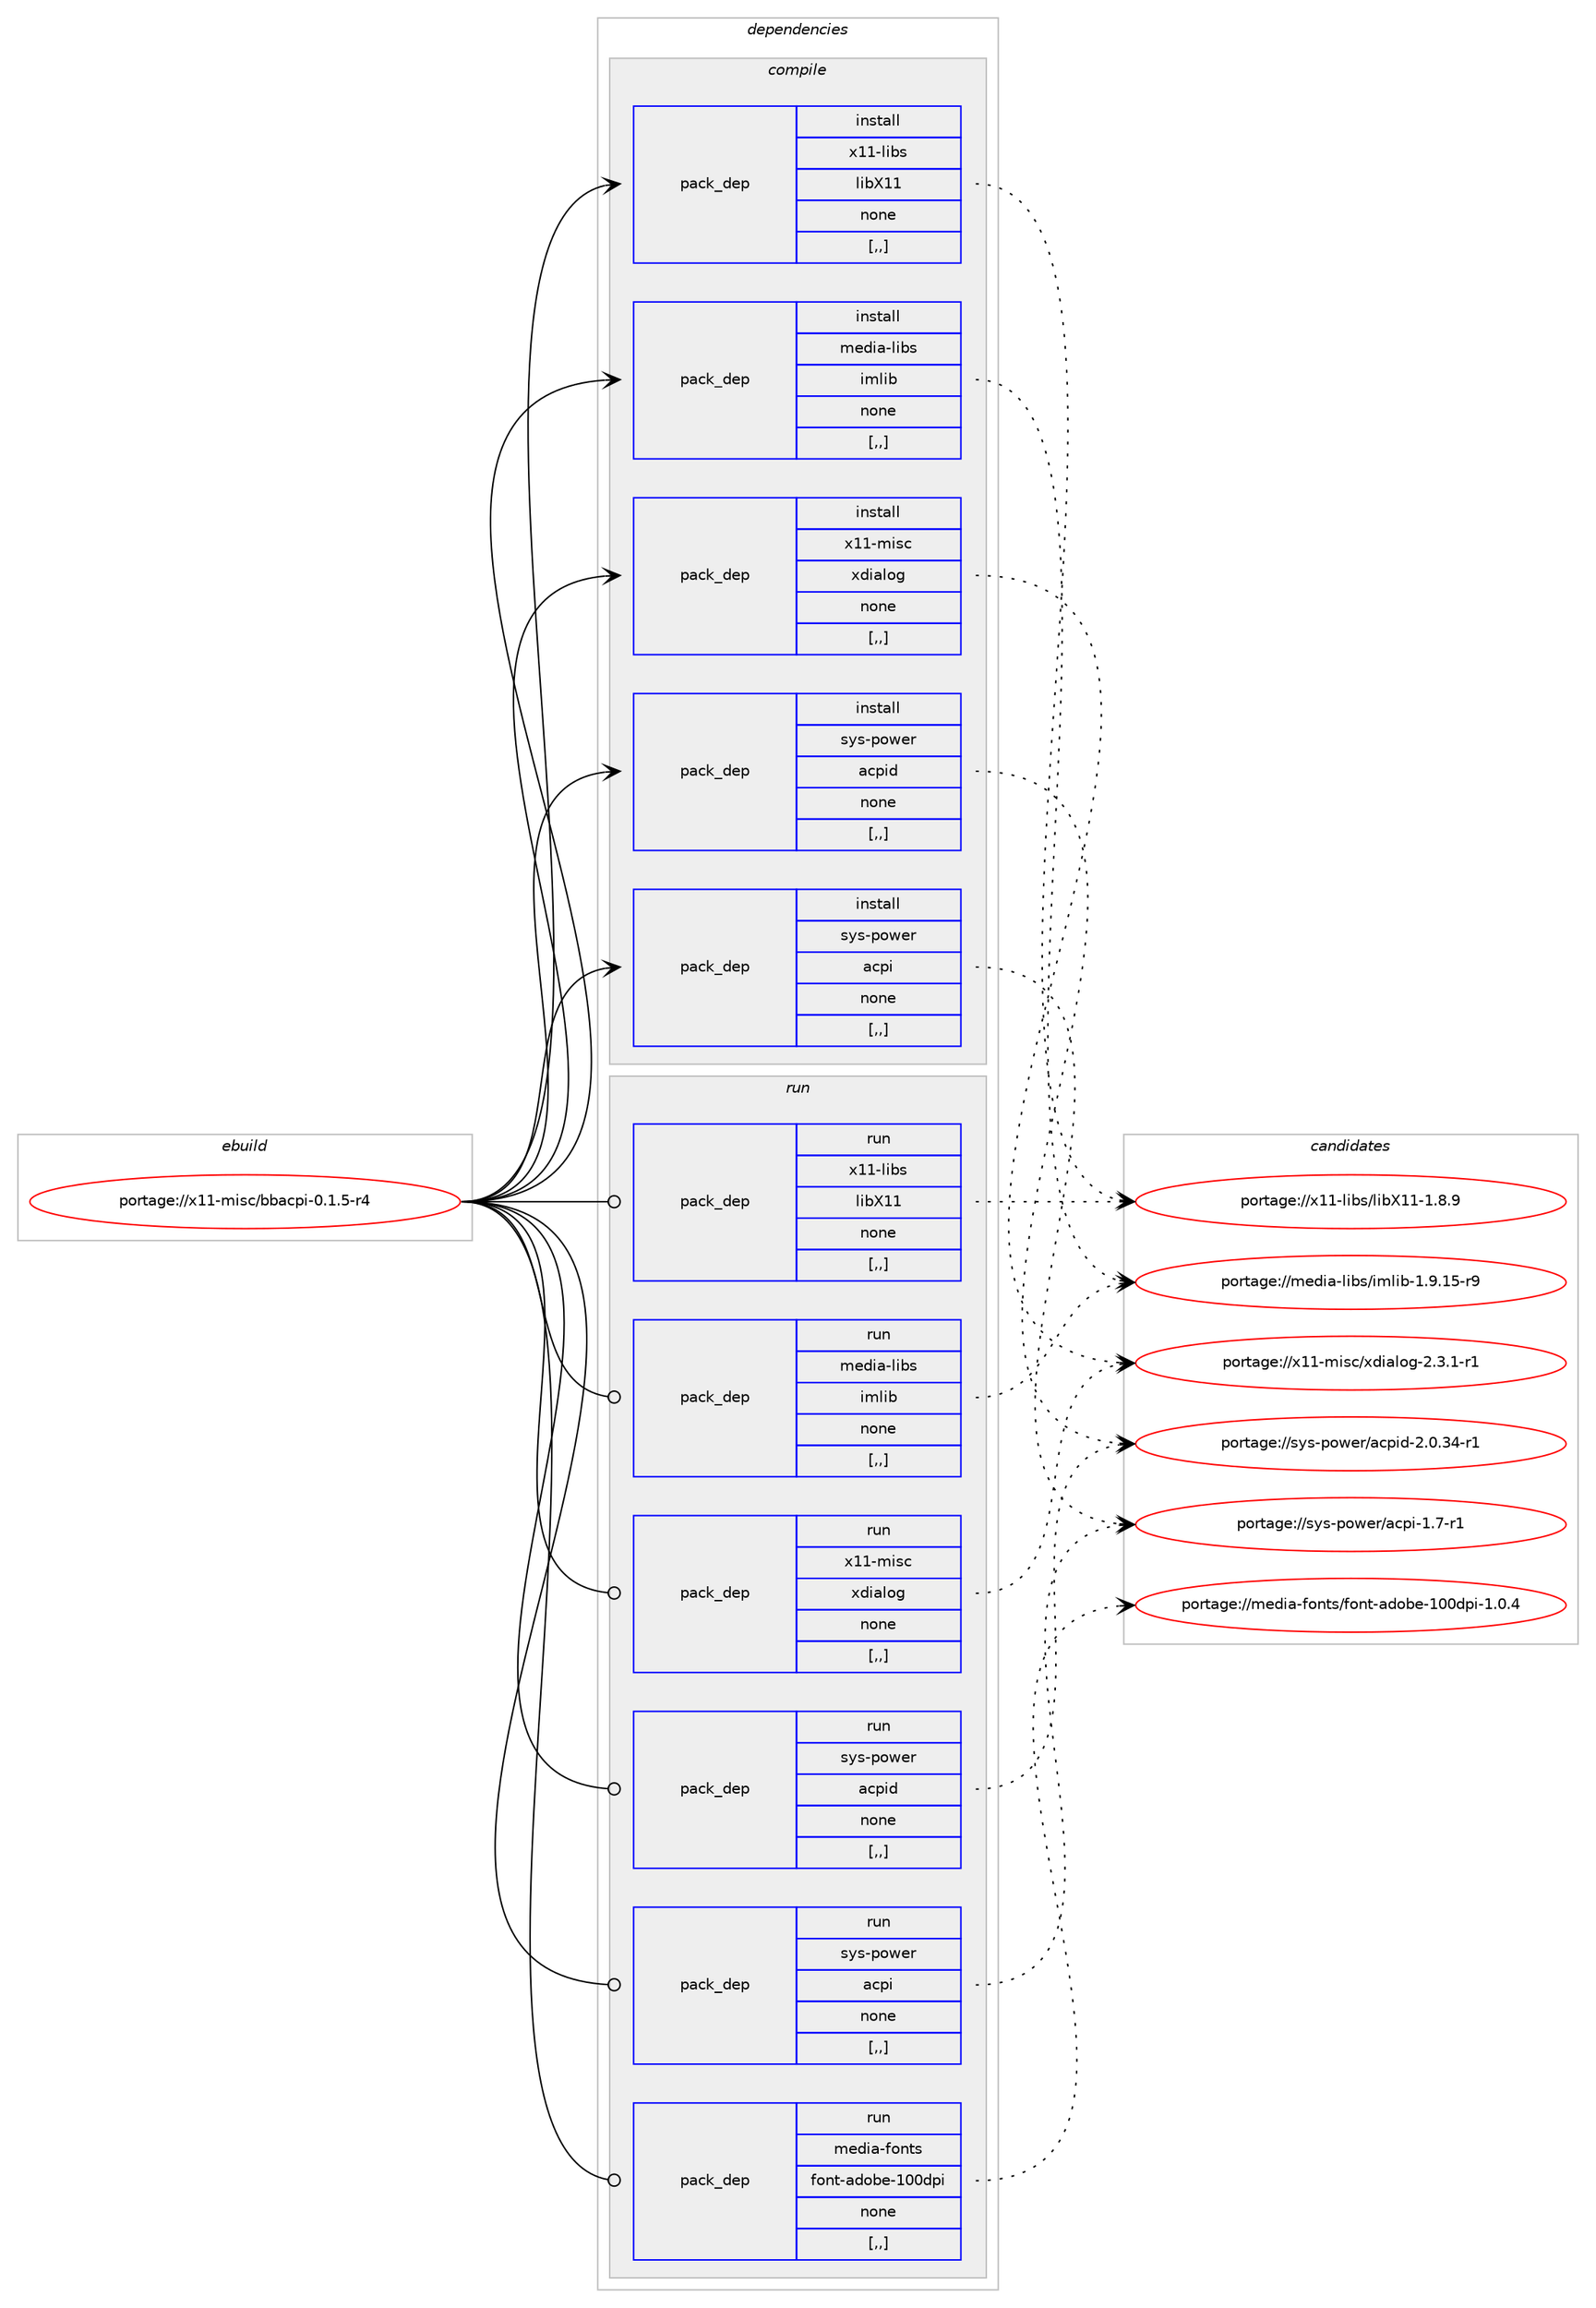 digraph prolog {

# *************
# Graph options
# *************

newrank=true;
concentrate=true;
compound=true;
graph [rankdir=LR,fontname=Helvetica,fontsize=10,ranksep=1.5];#, ranksep=2.5, nodesep=0.2];
edge  [arrowhead=vee];
node  [fontname=Helvetica,fontsize=10];

# **********
# The ebuild
# **********

subgraph cluster_leftcol {
color=gray;
rank=same;
label=<<i>ebuild</i>>;
id [label="portage://x11-misc/bbacpi-0.1.5-r4", color=red, width=4, href="../x11-misc/bbacpi-0.1.5-r4.svg"];
}

# ****************
# The dependencies
# ****************

subgraph cluster_midcol {
color=gray;
label=<<i>dependencies</i>>;
subgraph cluster_compile {
fillcolor="#eeeeee";
style=filled;
label=<<i>compile</i>>;
subgraph pack332244 {
dependency457215 [label=<<TABLE BORDER="0" CELLBORDER="1" CELLSPACING="0" CELLPADDING="4" WIDTH="220"><TR><TD ROWSPAN="6" CELLPADDING="30">pack_dep</TD></TR><TR><TD WIDTH="110">install</TD></TR><TR><TD>media-libs</TD></TR><TR><TD>imlib</TD></TR><TR><TD>none</TD></TR><TR><TD>[,,]</TD></TR></TABLE>>, shape=none, color=blue];
}
id:e -> dependency457215:w [weight=20,style="solid",arrowhead="vee"];
subgraph pack332245 {
dependency457216 [label=<<TABLE BORDER="0" CELLBORDER="1" CELLSPACING="0" CELLPADDING="4" WIDTH="220"><TR><TD ROWSPAN="6" CELLPADDING="30">pack_dep</TD></TR><TR><TD WIDTH="110">install</TD></TR><TR><TD>sys-power</TD></TR><TR><TD>acpi</TD></TR><TR><TD>none</TD></TR><TR><TD>[,,]</TD></TR></TABLE>>, shape=none, color=blue];
}
id:e -> dependency457216:w [weight=20,style="solid",arrowhead="vee"];
subgraph pack332246 {
dependency457217 [label=<<TABLE BORDER="0" CELLBORDER="1" CELLSPACING="0" CELLPADDING="4" WIDTH="220"><TR><TD ROWSPAN="6" CELLPADDING="30">pack_dep</TD></TR><TR><TD WIDTH="110">install</TD></TR><TR><TD>sys-power</TD></TR><TR><TD>acpid</TD></TR><TR><TD>none</TD></TR><TR><TD>[,,]</TD></TR></TABLE>>, shape=none, color=blue];
}
id:e -> dependency457217:w [weight=20,style="solid",arrowhead="vee"];
subgraph pack332247 {
dependency457218 [label=<<TABLE BORDER="0" CELLBORDER="1" CELLSPACING="0" CELLPADDING="4" WIDTH="220"><TR><TD ROWSPAN="6" CELLPADDING="30">pack_dep</TD></TR><TR><TD WIDTH="110">install</TD></TR><TR><TD>x11-libs</TD></TR><TR><TD>libX11</TD></TR><TR><TD>none</TD></TR><TR><TD>[,,]</TD></TR></TABLE>>, shape=none, color=blue];
}
id:e -> dependency457218:w [weight=20,style="solid",arrowhead="vee"];
subgraph pack332248 {
dependency457219 [label=<<TABLE BORDER="0" CELLBORDER="1" CELLSPACING="0" CELLPADDING="4" WIDTH="220"><TR><TD ROWSPAN="6" CELLPADDING="30">pack_dep</TD></TR><TR><TD WIDTH="110">install</TD></TR><TR><TD>x11-misc</TD></TR><TR><TD>xdialog</TD></TR><TR><TD>none</TD></TR><TR><TD>[,,]</TD></TR></TABLE>>, shape=none, color=blue];
}
id:e -> dependency457219:w [weight=20,style="solid",arrowhead="vee"];
}
subgraph cluster_compileandrun {
fillcolor="#eeeeee";
style=filled;
label=<<i>compile and run</i>>;
}
subgraph cluster_run {
fillcolor="#eeeeee";
style=filled;
label=<<i>run</i>>;
subgraph pack332249 {
dependency457220 [label=<<TABLE BORDER="0" CELLBORDER="1" CELLSPACING="0" CELLPADDING="4" WIDTH="220"><TR><TD ROWSPAN="6" CELLPADDING="30">pack_dep</TD></TR><TR><TD WIDTH="110">run</TD></TR><TR><TD>media-fonts</TD></TR><TR><TD>font-adobe-100dpi</TD></TR><TR><TD>none</TD></TR><TR><TD>[,,]</TD></TR></TABLE>>, shape=none, color=blue];
}
id:e -> dependency457220:w [weight=20,style="solid",arrowhead="odot"];
subgraph pack332250 {
dependency457221 [label=<<TABLE BORDER="0" CELLBORDER="1" CELLSPACING="0" CELLPADDING="4" WIDTH="220"><TR><TD ROWSPAN="6" CELLPADDING="30">pack_dep</TD></TR><TR><TD WIDTH="110">run</TD></TR><TR><TD>media-libs</TD></TR><TR><TD>imlib</TD></TR><TR><TD>none</TD></TR><TR><TD>[,,]</TD></TR></TABLE>>, shape=none, color=blue];
}
id:e -> dependency457221:w [weight=20,style="solid",arrowhead="odot"];
subgraph pack332251 {
dependency457222 [label=<<TABLE BORDER="0" CELLBORDER="1" CELLSPACING="0" CELLPADDING="4" WIDTH="220"><TR><TD ROWSPAN="6" CELLPADDING="30">pack_dep</TD></TR><TR><TD WIDTH="110">run</TD></TR><TR><TD>sys-power</TD></TR><TR><TD>acpi</TD></TR><TR><TD>none</TD></TR><TR><TD>[,,]</TD></TR></TABLE>>, shape=none, color=blue];
}
id:e -> dependency457222:w [weight=20,style="solid",arrowhead="odot"];
subgraph pack332252 {
dependency457223 [label=<<TABLE BORDER="0" CELLBORDER="1" CELLSPACING="0" CELLPADDING="4" WIDTH="220"><TR><TD ROWSPAN="6" CELLPADDING="30">pack_dep</TD></TR><TR><TD WIDTH="110">run</TD></TR><TR><TD>sys-power</TD></TR><TR><TD>acpid</TD></TR><TR><TD>none</TD></TR><TR><TD>[,,]</TD></TR></TABLE>>, shape=none, color=blue];
}
id:e -> dependency457223:w [weight=20,style="solid",arrowhead="odot"];
subgraph pack332253 {
dependency457224 [label=<<TABLE BORDER="0" CELLBORDER="1" CELLSPACING="0" CELLPADDING="4" WIDTH="220"><TR><TD ROWSPAN="6" CELLPADDING="30">pack_dep</TD></TR><TR><TD WIDTH="110">run</TD></TR><TR><TD>x11-libs</TD></TR><TR><TD>libX11</TD></TR><TR><TD>none</TD></TR><TR><TD>[,,]</TD></TR></TABLE>>, shape=none, color=blue];
}
id:e -> dependency457224:w [weight=20,style="solid",arrowhead="odot"];
subgraph pack332254 {
dependency457225 [label=<<TABLE BORDER="0" CELLBORDER="1" CELLSPACING="0" CELLPADDING="4" WIDTH="220"><TR><TD ROWSPAN="6" CELLPADDING="30">pack_dep</TD></TR><TR><TD WIDTH="110">run</TD></TR><TR><TD>x11-misc</TD></TR><TR><TD>xdialog</TD></TR><TR><TD>none</TD></TR><TR><TD>[,,]</TD></TR></TABLE>>, shape=none, color=blue];
}
id:e -> dependency457225:w [weight=20,style="solid",arrowhead="odot"];
}
}

# **************
# The candidates
# **************

subgraph cluster_choices {
rank=same;
color=gray;
label=<<i>candidates</i>>;

subgraph choice332244 {
color=black;
nodesep=1;
choice1091011001059745108105981154710510910810598454946574649534511457 [label="portage://media-libs/imlib-1.9.15-r9", color=red, width=4,href="../media-libs/imlib-1.9.15-r9.svg"];
dependency457215:e -> choice1091011001059745108105981154710510910810598454946574649534511457:w [style=dotted,weight="100"];
}
subgraph choice332245 {
color=black;
nodesep=1;
choice11512111545112111119101114479799112105454946554511449 [label="portage://sys-power/acpi-1.7-r1", color=red, width=4,href="../sys-power/acpi-1.7-r1.svg"];
dependency457216:e -> choice11512111545112111119101114479799112105454946554511449:w [style=dotted,weight="100"];
}
subgraph choice332246 {
color=black;
nodesep=1;
choice11512111545112111119101114479799112105100455046484651524511449 [label="portage://sys-power/acpid-2.0.34-r1", color=red, width=4,href="../sys-power/acpid-2.0.34-r1.svg"];
dependency457217:e -> choice11512111545112111119101114479799112105100455046484651524511449:w [style=dotted,weight="100"];
}
subgraph choice332247 {
color=black;
nodesep=1;
choice120494945108105981154710810598884949454946564657 [label="portage://x11-libs/libX11-1.8.9", color=red, width=4,href="../x11-libs/libX11-1.8.9.svg"];
dependency457218:e -> choice120494945108105981154710810598884949454946564657:w [style=dotted,weight="100"];
}
subgraph choice332248 {
color=black;
nodesep=1;
choice1204949451091051159947120100105971081111034550465146494511449 [label="portage://x11-misc/xdialog-2.3.1-r1", color=red, width=4,href="../x11-misc/xdialog-2.3.1-r1.svg"];
dependency457219:e -> choice1204949451091051159947120100105971081111034550465146494511449:w [style=dotted,weight="100"];
}
subgraph choice332249 {
color=black;
nodesep=1;
choice10910110010597451021111101161154710211111011645971001119810145494848100112105454946484652 [label="portage://media-fonts/font-adobe-100dpi-1.0.4", color=red, width=4,href="../media-fonts/font-adobe-100dpi-1.0.4.svg"];
dependency457220:e -> choice10910110010597451021111101161154710211111011645971001119810145494848100112105454946484652:w [style=dotted,weight="100"];
}
subgraph choice332250 {
color=black;
nodesep=1;
choice1091011001059745108105981154710510910810598454946574649534511457 [label="portage://media-libs/imlib-1.9.15-r9", color=red, width=4,href="../media-libs/imlib-1.9.15-r9.svg"];
dependency457221:e -> choice1091011001059745108105981154710510910810598454946574649534511457:w [style=dotted,weight="100"];
}
subgraph choice332251 {
color=black;
nodesep=1;
choice11512111545112111119101114479799112105454946554511449 [label="portage://sys-power/acpi-1.7-r1", color=red, width=4,href="../sys-power/acpi-1.7-r1.svg"];
dependency457222:e -> choice11512111545112111119101114479799112105454946554511449:w [style=dotted,weight="100"];
}
subgraph choice332252 {
color=black;
nodesep=1;
choice11512111545112111119101114479799112105100455046484651524511449 [label="portage://sys-power/acpid-2.0.34-r1", color=red, width=4,href="../sys-power/acpid-2.0.34-r1.svg"];
dependency457223:e -> choice11512111545112111119101114479799112105100455046484651524511449:w [style=dotted,weight="100"];
}
subgraph choice332253 {
color=black;
nodesep=1;
choice120494945108105981154710810598884949454946564657 [label="portage://x11-libs/libX11-1.8.9", color=red, width=4,href="../x11-libs/libX11-1.8.9.svg"];
dependency457224:e -> choice120494945108105981154710810598884949454946564657:w [style=dotted,weight="100"];
}
subgraph choice332254 {
color=black;
nodesep=1;
choice1204949451091051159947120100105971081111034550465146494511449 [label="portage://x11-misc/xdialog-2.3.1-r1", color=red, width=4,href="../x11-misc/xdialog-2.3.1-r1.svg"];
dependency457225:e -> choice1204949451091051159947120100105971081111034550465146494511449:w [style=dotted,weight="100"];
}
}

}
